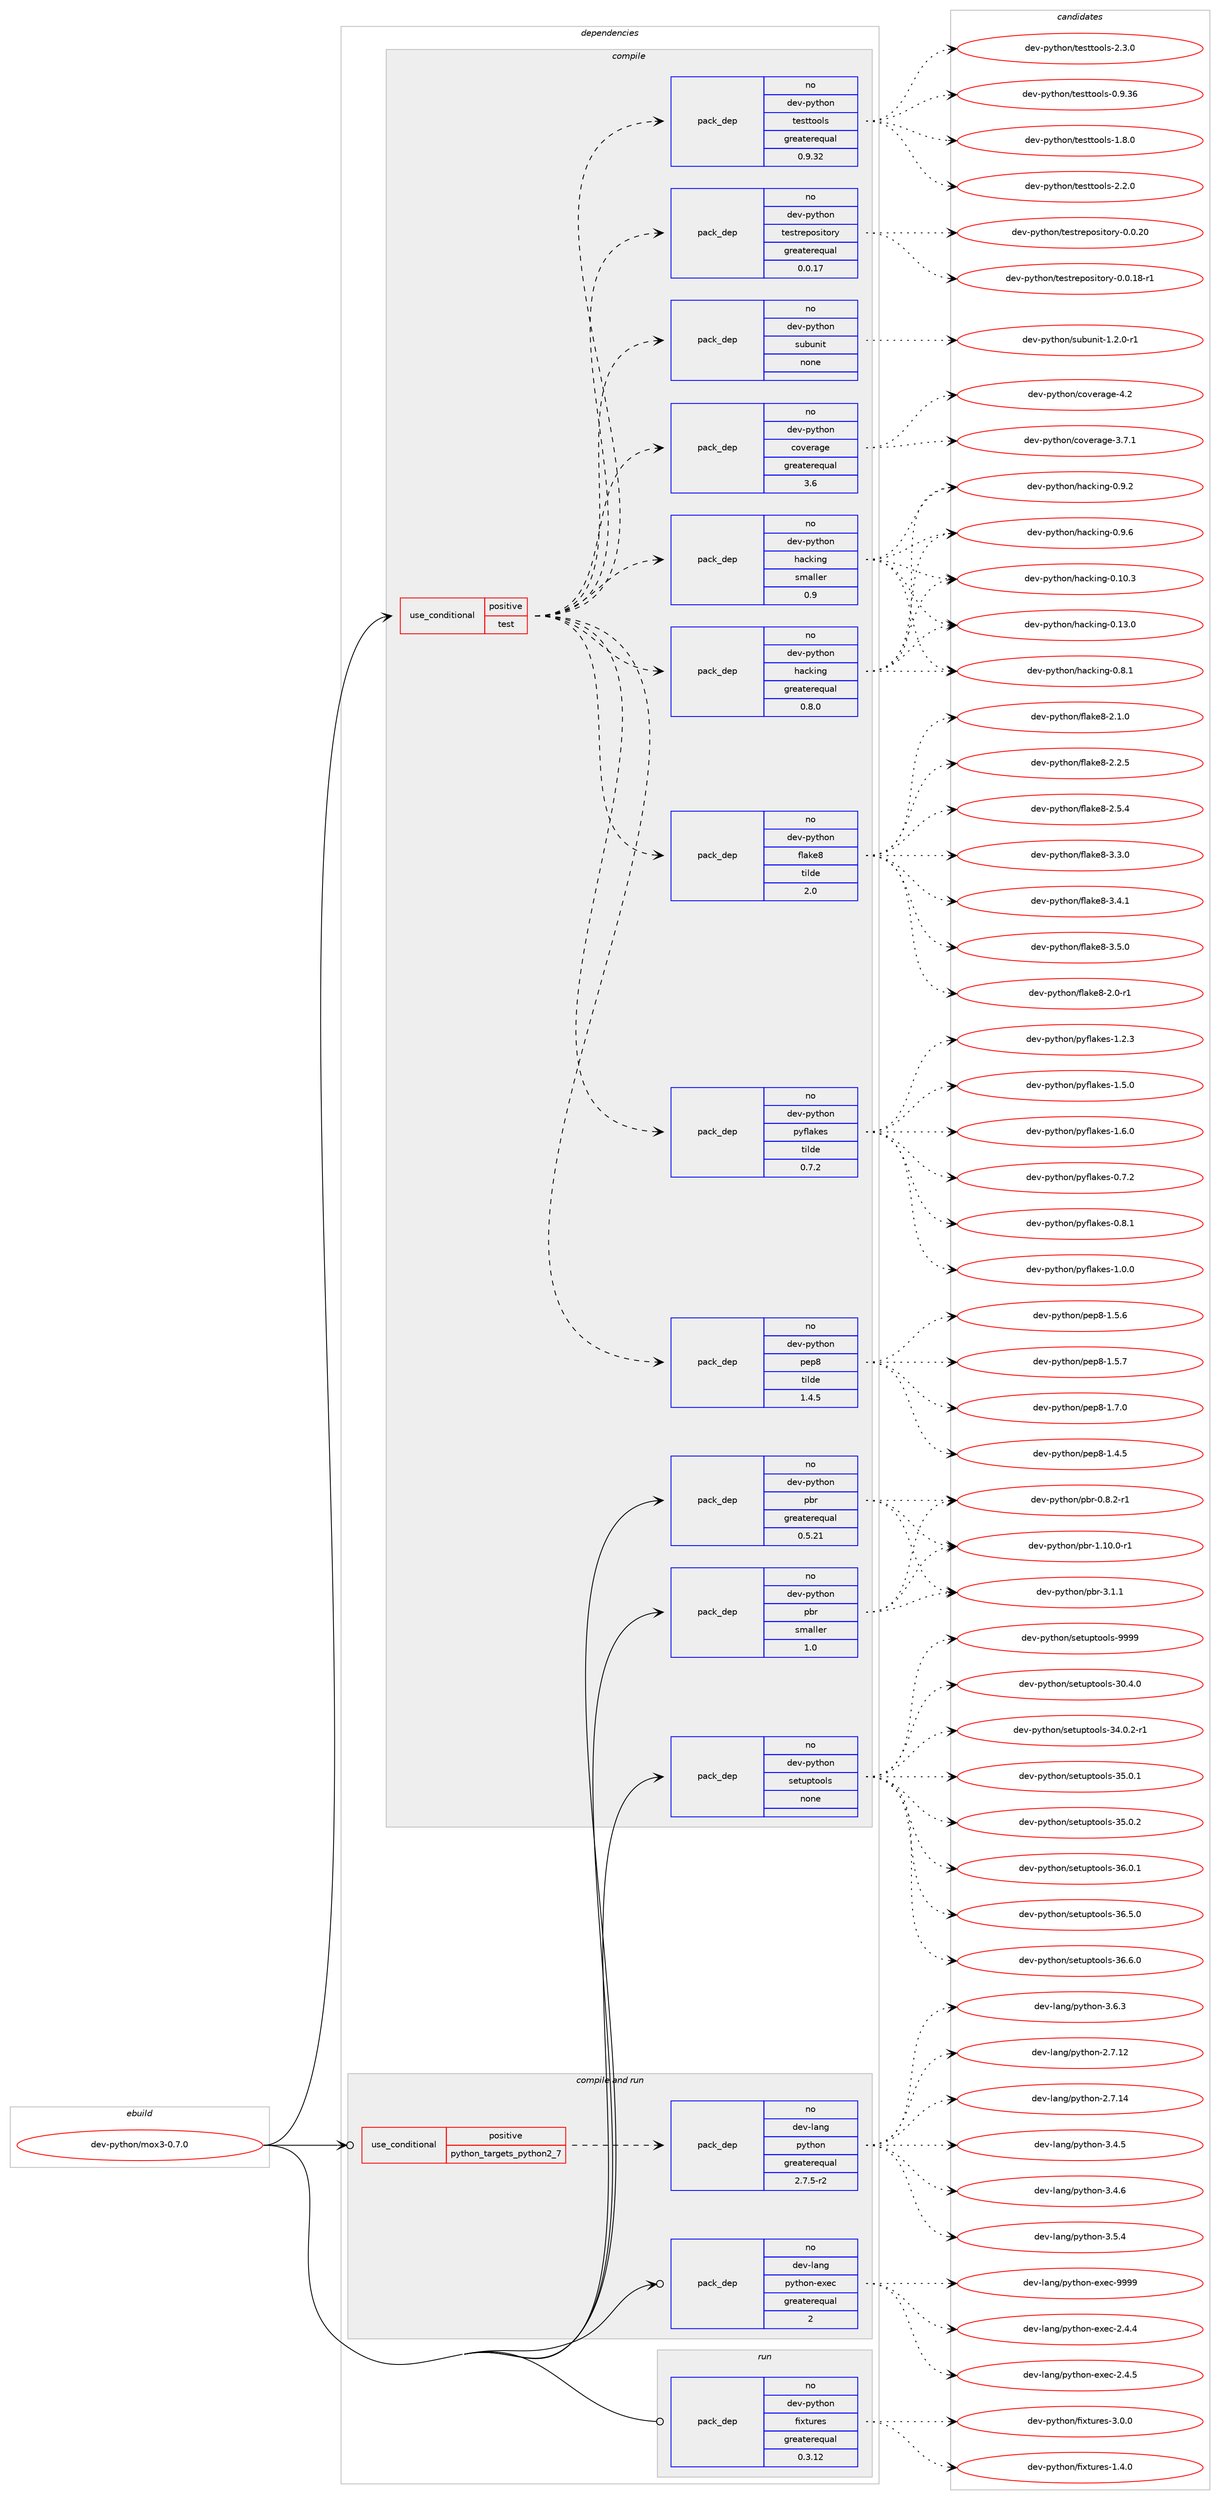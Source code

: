 digraph prolog {

# *************
# Graph options
# *************

newrank=true;
concentrate=true;
compound=true;
graph [rankdir=LR,fontname=Helvetica,fontsize=10,ranksep=1.5];#, ranksep=2.5, nodesep=0.2];
edge  [arrowhead=vee];
node  [fontname=Helvetica,fontsize=10];

# **********
# The ebuild
# **********

subgraph cluster_leftcol {
color=gray;
rank=same;
label=<<i>ebuild</i>>;
id [label="dev-python/mox3-0.7.0", color=red, width=4, href="../dev-python/mox3-0.7.0.svg"];
}

# ****************
# The dependencies
# ****************

subgraph cluster_midcol {
color=gray;
label=<<i>dependencies</i>>;
subgraph cluster_compile {
fillcolor="#eeeeee";
style=filled;
label=<<i>compile</i>>;
subgraph cond35676 {
dependency166802 [label=<<TABLE BORDER="0" CELLBORDER="1" CELLSPACING="0" CELLPADDING="4"><TR><TD ROWSPAN="3" CELLPADDING="10">use_conditional</TD></TR><TR><TD>positive</TD></TR><TR><TD>test</TD></TR></TABLE>>, shape=none, color=red];
subgraph pack127271 {
dependency166803 [label=<<TABLE BORDER="0" CELLBORDER="1" CELLSPACING="0" CELLPADDING="4" WIDTH="220"><TR><TD ROWSPAN="6" CELLPADDING="30">pack_dep</TD></TR><TR><TD WIDTH="110">no</TD></TR><TR><TD>dev-python</TD></TR><TR><TD>pep8</TD></TR><TR><TD>tilde</TD></TR><TR><TD>1.4.5</TD></TR></TABLE>>, shape=none, color=blue];
}
dependency166802:e -> dependency166803:w [weight=20,style="dashed",arrowhead="vee"];
subgraph pack127272 {
dependency166804 [label=<<TABLE BORDER="0" CELLBORDER="1" CELLSPACING="0" CELLPADDING="4" WIDTH="220"><TR><TD ROWSPAN="6" CELLPADDING="30">pack_dep</TD></TR><TR><TD WIDTH="110">no</TD></TR><TR><TD>dev-python</TD></TR><TR><TD>pyflakes</TD></TR><TR><TD>tilde</TD></TR><TR><TD>0.7.2</TD></TR></TABLE>>, shape=none, color=blue];
}
dependency166802:e -> dependency166804:w [weight=20,style="dashed",arrowhead="vee"];
subgraph pack127273 {
dependency166805 [label=<<TABLE BORDER="0" CELLBORDER="1" CELLSPACING="0" CELLPADDING="4" WIDTH="220"><TR><TD ROWSPAN="6" CELLPADDING="30">pack_dep</TD></TR><TR><TD WIDTH="110">no</TD></TR><TR><TD>dev-python</TD></TR><TR><TD>flake8</TD></TR><TR><TD>tilde</TD></TR><TR><TD>2.0</TD></TR></TABLE>>, shape=none, color=blue];
}
dependency166802:e -> dependency166805:w [weight=20,style="dashed",arrowhead="vee"];
subgraph pack127274 {
dependency166806 [label=<<TABLE BORDER="0" CELLBORDER="1" CELLSPACING="0" CELLPADDING="4" WIDTH="220"><TR><TD ROWSPAN="6" CELLPADDING="30">pack_dep</TD></TR><TR><TD WIDTH="110">no</TD></TR><TR><TD>dev-python</TD></TR><TR><TD>hacking</TD></TR><TR><TD>greaterequal</TD></TR><TR><TD>0.8.0</TD></TR></TABLE>>, shape=none, color=blue];
}
dependency166802:e -> dependency166806:w [weight=20,style="dashed",arrowhead="vee"];
subgraph pack127275 {
dependency166807 [label=<<TABLE BORDER="0" CELLBORDER="1" CELLSPACING="0" CELLPADDING="4" WIDTH="220"><TR><TD ROWSPAN="6" CELLPADDING="30">pack_dep</TD></TR><TR><TD WIDTH="110">no</TD></TR><TR><TD>dev-python</TD></TR><TR><TD>hacking</TD></TR><TR><TD>smaller</TD></TR><TR><TD>0.9</TD></TR></TABLE>>, shape=none, color=blue];
}
dependency166802:e -> dependency166807:w [weight=20,style="dashed",arrowhead="vee"];
subgraph pack127276 {
dependency166808 [label=<<TABLE BORDER="0" CELLBORDER="1" CELLSPACING="0" CELLPADDING="4" WIDTH="220"><TR><TD ROWSPAN="6" CELLPADDING="30">pack_dep</TD></TR><TR><TD WIDTH="110">no</TD></TR><TR><TD>dev-python</TD></TR><TR><TD>coverage</TD></TR><TR><TD>greaterequal</TD></TR><TR><TD>3.6</TD></TR></TABLE>>, shape=none, color=blue];
}
dependency166802:e -> dependency166808:w [weight=20,style="dashed",arrowhead="vee"];
subgraph pack127277 {
dependency166809 [label=<<TABLE BORDER="0" CELLBORDER="1" CELLSPACING="0" CELLPADDING="4" WIDTH="220"><TR><TD ROWSPAN="6" CELLPADDING="30">pack_dep</TD></TR><TR><TD WIDTH="110">no</TD></TR><TR><TD>dev-python</TD></TR><TR><TD>subunit</TD></TR><TR><TD>none</TD></TR><TR><TD></TD></TR></TABLE>>, shape=none, color=blue];
}
dependency166802:e -> dependency166809:w [weight=20,style="dashed",arrowhead="vee"];
subgraph pack127278 {
dependency166810 [label=<<TABLE BORDER="0" CELLBORDER="1" CELLSPACING="0" CELLPADDING="4" WIDTH="220"><TR><TD ROWSPAN="6" CELLPADDING="30">pack_dep</TD></TR><TR><TD WIDTH="110">no</TD></TR><TR><TD>dev-python</TD></TR><TR><TD>testrepository</TD></TR><TR><TD>greaterequal</TD></TR><TR><TD>0.0.17</TD></TR></TABLE>>, shape=none, color=blue];
}
dependency166802:e -> dependency166810:w [weight=20,style="dashed",arrowhead="vee"];
subgraph pack127279 {
dependency166811 [label=<<TABLE BORDER="0" CELLBORDER="1" CELLSPACING="0" CELLPADDING="4" WIDTH="220"><TR><TD ROWSPAN="6" CELLPADDING="30">pack_dep</TD></TR><TR><TD WIDTH="110">no</TD></TR><TR><TD>dev-python</TD></TR><TR><TD>testtools</TD></TR><TR><TD>greaterequal</TD></TR><TR><TD>0.9.32</TD></TR></TABLE>>, shape=none, color=blue];
}
dependency166802:e -> dependency166811:w [weight=20,style="dashed",arrowhead="vee"];
}
id:e -> dependency166802:w [weight=20,style="solid",arrowhead="vee"];
subgraph pack127280 {
dependency166812 [label=<<TABLE BORDER="0" CELLBORDER="1" CELLSPACING="0" CELLPADDING="4" WIDTH="220"><TR><TD ROWSPAN="6" CELLPADDING="30">pack_dep</TD></TR><TR><TD WIDTH="110">no</TD></TR><TR><TD>dev-python</TD></TR><TR><TD>pbr</TD></TR><TR><TD>greaterequal</TD></TR><TR><TD>0.5.21</TD></TR></TABLE>>, shape=none, color=blue];
}
id:e -> dependency166812:w [weight=20,style="solid",arrowhead="vee"];
subgraph pack127281 {
dependency166813 [label=<<TABLE BORDER="0" CELLBORDER="1" CELLSPACING="0" CELLPADDING="4" WIDTH="220"><TR><TD ROWSPAN="6" CELLPADDING="30">pack_dep</TD></TR><TR><TD WIDTH="110">no</TD></TR><TR><TD>dev-python</TD></TR><TR><TD>pbr</TD></TR><TR><TD>smaller</TD></TR><TR><TD>1.0</TD></TR></TABLE>>, shape=none, color=blue];
}
id:e -> dependency166813:w [weight=20,style="solid",arrowhead="vee"];
subgraph pack127282 {
dependency166814 [label=<<TABLE BORDER="0" CELLBORDER="1" CELLSPACING="0" CELLPADDING="4" WIDTH="220"><TR><TD ROWSPAN="6" CELLPADDING="30">pack_dep</TD></TR><TR><TD WIDTH="110">no</TD></TR><TR><TD>dev-python</TD></TR><TR><TD>setuptools</TD></TR><TR><TD>none</TD></TR><TR><TD></TD></TR></TABLE>>, shape=none, color=blue];
}
id:e -> dependency166814:w [weight=20,style="solid",arrowhead="vee"];
}
subgraph cluster_compileandrun {
fillcolor="#eeeeee";
style=filled;
label=<<i>compile and run</i>>;
subgraph cond35677 {
dependency166815 [label=<<TABLE BORDER="0" CELLBORDER="1" CELLSPACING="0" CELLPADDING="4"><TR><TD ROWSPAN="3" CELLPADDING="10">use_conditional</TD></TR><TR><TD>positive</TD></TR><TR><TD>python_targets_python2_7</TD></TR></TABLE>>, shape=none, color=red];
subgraph pack127283 {
dependency166816 [label=<<TABLE BORDER="0" CELLBORDER="1" CELLSPACING="0" CELLPADDING="4" WIDTH="220"><TR><TD ROWSPAN="6" CELLPADDING="30">pack_dep</TD></TR><TR><TD WIDTH="110">no</TD></TR><TR><TD>dev-lang</TD></TR><TR><TD>python</TD></TR><TR><TD>greaterequal</TD></TR><TR><TD>2.7.5-r2</TD></TR></TABLE>>, shape=none, color=blue];
}
dependency166815:e -> dependency166816:w [weight=20,style="dashed",arrowhead="vee"];
}
id:e -> dependency166815:w [weight=20,style="solid",arrowhead="odotvee"];
subgraph pack127284 {
dependency166817 [label=<<TABLE BORDER="0" CELLBORDER="1" CELLSPACING="0" CELLPADDING="4" WIDTH="220"><TR><TD ROWSPAN="6" CELLPADDING="30">pack_dep</TD></TR><TR><TD WIDTH="110">no</TD></TR><TR><TD>dev-lang</TD></TR><TR><TD>python-exec</TD></TR><TR><TD>greaterequal</TD></TR><TR><TD>2</TD></TR></TABLE>>, shape=none, color=blue];
}
id:e -> dependency166817:w [weight=20,style="solid",arrowhead="odotvee"];
}
subgraph cluster_run {
fillcolor="#eeeeee";
style=filled;
label=<<i>run</i>>;
subgraph pack127285 {
dependency166818 [label=<<TABLE BORDER="0" CELLBORDER="1" CELLSPACING="0" CELLPADDING="4" WIDTH="220"><TR><TD ROWSPAN="6" CELLPADDING="30">pack_dep</TD></TR><TR><TD WIDTH="110">no</TD></TR><TR><TD>dev-python</TD></TR><TR><TD>fixtures</TD></TR><TR><TD>greaterequal</TD></TR><TR><TD>0.3.12</TD></TR></TABLE>>, shape=none, color=blue];
}
id:e -> dependency166818:w [weight=20,style="solid",arrowhead="odot"];
}
}

# **************
# The candidates
# **************

subgraph cluster_choices {
rank=same;
color=gray;
label=<<i>candidates</i>>;

subgraph choice127271 {
color=black;
nodesep=1;
choice100101118451121211161041111104711210111256454946524653 [label="dev-python/pep8-1.4.5", color=red, width=4,href="../dev-python/pep8-1.4.5.svg"];
choice100101118451121211161041111104711210111256454946534654 [label="dev-python/pep8-1.5.6", color=red, width=4,href="../dev-python/pep8-1.5.6.svg"];
choice100101118451121211161041111104711210111256454946534655 [label="dev-python/pep8-1.5.7", color=red, width=4,href="../dev-python/pep8-1.5.7.svg"];
choice100101118451121211161041111104711210111256454946554648 [label="dev-python/pep8-1.7.0", color=red, width=4,href="../dev-python/pep8-1.7.0.svg"];
dependency166803:e -> choice100101118451121211161041111104711210111256454946524653:w [style=dotted,weight="100"];
dependency166803:e -> choice100101118451121211161041111104711210111256454946534654:w [style=dotted,weight="100"];
dependency166803:e -> choice100101118451121211161041111104711210111256454946534655:w [style=dotted,weight="100"];
dependency166803:e -> choice100101118451121211161041111104711210111256454946554648:w [style=dotted,weight="100"];
}
subgraph choice127272 {
color=black;
nodesep=1;
choice100101118451121211161041111104711212110210897107101115454846554650 [label="dev-python/pyflakes-0.7.2", color=red, width=4,href="../dev-python/pyflakes-0.7.2.svg"];
choice100101118451121211161041111104711212110210897107101115454846564649 [label="dev-python/pyflakes-0.8.1", color=red, width=4,href="../dev-python/pyflakes-0.8.1.svg"];
choice100101118451121211161041111104711212110210897107101115454946484648 [label="dev-python/pyflakes-1.0.0", color=red, width=4,href="../dev-python/pyflakes-1.0.0.svg"];
choice100101118451121211161041111104711212110210897107101115454946504651 [label="dev-python/pyflakes-1.2.3", color=red, width=4,href="../dev-python/pyflakes-1.2.3.svg"];
choice100101118451121211161041111104711212110210897107101115454946534648 [label="dev-python/pyflakes-1.5.0", color=red, width=4,href="../dev-python/pyflakes-1.5.0.svg"];
choice100101118451121211161041111104711212110210897107101115454946544648 [label="dev-python/pyflakes-1.6.0", color=red, width=4,href="../dev-python/pyflakes-1.6.0.svg"];
dependency166804:e -> choice100101118451121211161041111104711212110210897107101115454846554650:w [style=dotted,weight="100"];
dependency166804:e -> choice100101118451121211161041111104711212110210897107101115454846564649:w [style=dotted,weight="100"];
dependency166804:e -> choice100101118451121211161041111104711212110210897107101115454946484648:w [style=dotted,weight="100"];
dependency166804:e -> choice100101118451121211161041111104711212110210897107101115454946504651:w [style=dotted,weight="100"];
dependency166804:e -> choice100101118451121211161041111104711212110210897107101115454946534648:w [style=dotted,weight="100"];
dependency166804:e -> choice100101118451121211161041111104711212110210897107101115454946544648:w [style=dotted,weight="100"];
}
subgraph choice127273 {
color=black;
nodesep=1;
choice10010111845112121116104111110471021089710710156455046484511449 [label="dev-python/flake8-2.0-r1", color=red, width=4,href="../dev-python/flake8-2.0-r1.svg"];
choice10010111845112121116104111110471021089710710156455046494648 [label="dev-python/flake8-2.1.0", color=red, width=4,href="../dev-python/flake8-2.1.0.svg"];
choice10010111845112121116104111110471021089710710156455046504653 [label="dev-python/flake8-2.2.5", color=red, width=4,href="../dev-python/flake8-2.2.5.svg"];
choice10010111845112121116104111110471021089710710156455046534652 [label="dev-python/flake8-2.5.4", color=red, width=4,href="../dev-python/flake8-2.5.4.svg"];
choice10010111845112121116104111110471021089710710156455146514648 [label="dev-python/flake8-3.3.0", color=red, width=4,href="../dev-python/flake8-3.3.0.svg"];
choice10010111845112121116104111110471021089710710156455146524649 [label="dev-python/flake8-3.4.1", color=red, width=4,href="../dev-python/flake8-3.4.1.svg"];
choice10010111845112121116104111110471021089710710156455146534648 [label="dev-python/flake8-3.5.0", color=red, width=4,href="../dev-python/flake8-3.5.0.svg"];
dependency166805:e -> choice10010111845112121116104111110471021089710710156455046484511449:w [style=dotted,weight="100"];
dependency166805:e -> choice10010111845112121116104111110471021089710710156455046494648:w [style=dotted,weight="100"];
dependency166805:e -> choice10010111845112121116104111110471021089710710156455046504653:w [style=dotted,weight="100"];
dependency166805:e -> choice10010111845112121116104111110471021089710710156455046534652:w [style=dotted,weight="100"];
dependency166805:e -> choice10010111845112121116104111110471021089710710156455146514648:w [style=dotted,weight="100"];
dependency166805:e -> choice10010111845112121116104111110471021089710710156455146524649:w [style=dotted,weight="100"];
dependency166805:e -> choice10010111845112121116104111110471021089710710156455146534648:w [style=dotted,weight="100"];
}
subgraph choice127274 {
color=black;
nodesep=1;
choice1001011184511212111610411111047104979910710511010345484649484651 [label="dev-python/hacking-0.10.3", color=red, width=4,href="../dev-python/hacking-0.10.3.svg"];
choice1001011184511212111610411111047104979910710511010345484649514648 [label="dev-python/hacking-0.13.0", color=red, width=4,href="../dev-python/hacking-0.13.0.svg"];
choice10010111845112121116104111110471049799107105110103454846564649 [label="dev-python/hacking-0.8.1", color=red, width=4,href="../dev-python/hacking-0.8.1.svg"];
choice10010111845112121116104111110471049799107105110103454846574650 [label="dev-python/hacking-0.9.2", color=red, width=4,href="../dev-python/hacking-0.9.2.svg"];
choice10010111845112121116104111110471049799107105110103454846574654 [label="dev-python/hacking-0.9.6", color=red, width=4,href="../dev-python/hacking-0.9.6.svg"];
dependency166806:e -> choice1001011184511212111610411111047104979910710511010345484649484651:w [style=dotted,weight="100"];
dependency166806:e -> choice1001011184511212111610411111047104979910710511010345484649514648:w [style=dotted,weight="100"];
dependency166806:e -> choice10010111845112121116104111110471049799107105110103454846564649:w [style=dotted,weight="100"];
dependency166806:e -> choice10010111845112121116104111110471049799107105110103454846574650:w [style=dotted,weight="100"];
dependency166806:e -> choice10010111845112121116104111110471049799107105110103454846574654:w [style=dotted,weight="100"];
}
subgraph choice127275 {
color=black;
nodesep=1;
choice1001011184511212111610411111047104979910710511010345484649484651 [label="dev-python/hacking-0.10.3", color=red, width=4,href="../dev-python/hacking-0.10.3.svg"];
choice1001011184511212111610411111047104979910710511010345484649514648 [label="dev-python/hacking-0.13.0", color=red, width=4,href="../dev-python/hacking-0.13.0.svg"];
choice10010111845112121116104111110471049799107105110103454846564649 [label="dev-python/hacking-0.8.1", color=red, width=4,href="../dev-python/hacking-0.8.1.svg"];
choice10010111845112121116104111110471049799107105110103454846574650 [label="dev-python/hacking-0.9.2", color=red, width=4,href="../dev-python/hacking-0.9.2.svg"];
choice10010111845112121116104111110471049799107105110103454846574654 [label="dev-python/hacking-0.9.6", color=red, width=4,href="../dev-python/hacking-0.9.6.svg"];
dependency166807:e -> choice1001011184511212111610411111047104979910710511010345484649484651:w [style=dotted,weight="100"];
dependency166807:e -> choice1001011184511212111610411111047104979910710511010345484649514648:w [style=dotted,weight="100"];
dependency166807:e -> choice10010111845112121116104111110471049799107105110103454846564649:w [style=dotted,weight="100"];
dependency166807:e -> choice10010111845112121116104111110471049799107105110103454846574650:w [style=dotted,weight="100"];
dependency166807:e -> choice10010111845112121116104111110471049799107105110103454846574654:w [style=dotted,weight="100"];
}
subgraph choice127276 {
color=black;
nodesep=1;
choice10010111845112121116104111110479911111810111497103101455146554649 [label="dev-python/coverage-3.7.1", color=red, width=4,href="../dev-python/coverage-3.7.1.svg"];
choice1001011184511212111610411111047991111181011149710310145524650 [label="dev-python/coverage-4.2", color=red, width=4,href="../dev-python/coverage-4.2.svg"];
dependency166808:e -> choice10010111845112121116104111110479911111810111497103101455146554649:w [style=dotted,weight="100"];
dependency166808:e -> choice1001011184511212111610411111047991111181011149710310145524650:w [style=dotted,weight="100"];
}
subgraph choice127277 {
color=black;
nodesep=1;
choice1001011184511212111610411111047115117981171101051164549465046484511449 [label="dev-python/subunit-1.2.0-r1", color=red, width=4,href="../dev-python/subunit-1.2.0-r1.svg"];
dependency166809:e -> choice1001011184511212111610411111047115117981171101051164549465046484511449:w [style=dotted,weight="100"];
}
subgraph choice127278 {
color=black;
nodesep=1;
choice1001011184511212111610411111047116101115116114101112111115105116111114121454846484649564511449 [label="dev-python/testrepository-0.0.18-r1", color=red, width=4,href="../dev-python/testrepository-0.0.18-r1.svg"];
choice100101118451121211161041111104711610111511611410111211111510511611111412145484648465048 [label="dev-python/testrepository-0.0.20", color=red, width=4,href="../dev-python/testrepository-0.0.20.svg"];
dependency166810:e -> choice1001011184511212111610411111047116101115116114101112111115105116111114121454846484649564511449:w [style=dotted,weight="100"];
dependency166810:e -> choice100101118451121211161041111104711610111511611410111211111510511611111412145484648465048:w [style=dotted,weight="100"];
}
subgraph choice127279 {
color=black;
nodesep=1;
choice100101118451121211161041111104711610111511611611111110811545484657465154 [label="dev-python/testtools-0.9.36", color=red, width=4,href="../dev-python/testtools-0.9.36.svg"];
choice1001011184511212111610411111047116101115116116111111108115454946564648 [label="dev-python/testtools-1.8.0", color=red, width=4,href="../dev-python/testtools-1.8.0.svg"];
choice1001011184511212111610411111047116101115116116111111108115455046504648 [label="dev-python/testtools-2.2.0", color=red, width=4,href="../dev-python/testtools-2.2.0.svg"];
choice1001011184511212111610411111047116101115116116111111108115455046514648 [label="dev-python/testtools-2.3.0", color=red, width=4,href="../dev-python/testtools-2.3.0.svg"];
dependency166811:e -> choice100101118451121211161041111104711610111511611611111110811545484657465154:w [style=dotted,weight="100"];
dependency166811:e -> choice1001011184511212111610411111047116101115116116111111108115454946564648:w [style=dotted,weight="100"];
dependency166811:e -> choice1001011184511212111610411111047116101115116116111111108115455046504648:w [style=dotted,weight="100"];
dependency166811:e -> choice1001011184511212111610411111047116101115116116111111108115455046514648:w [style=dotted,weight="100"];
}
subgraph choice127280 {
color=black;
nodesep=1;
choice1001011184511212111610411111047112981144548465646504511449 [label="dev-python/pbr-0.8.2-r1", color=red, width=4,href="../dev-python/pbr-0.8.2-r1.svg"];
choice100101118451121211161041111104711298114454946494846484511449 [label="dev-python/pbr-1.10.0-r1", color=red, width=4,href="../dev-python/pbr-1.10.0-r1.svg"];
choice100101118451121211161041111104711298114455146494649 [label="dev-python/pbr-3.1.1", color=red, width=4,href="../dev-python/pbr-3.1.1.svg"];
dependency166812:e -> choice1001011184511212111610411111047112981144548465646504511449:w [style=dotted,weight="100"];
dependency166812:e -> choice100101118451121211161041111104711298114454946494846484511449:w [style=dotted,weight="100"];
dependency166812:e -> choice100101118451121211161041111104711298114455146494649:w [style=dotted,weight="100"];
}
subgraph choice127281 {
color=black;
nodesep=1;
choice1001011184511212111610411111047112981144548465646504511449 [label="dev-python/pbr-0.8.2-r1", color=red, width=4,href="../dev-python/pbr-0.8.2-r1.svg"];
choice100101118451121211161041111104711298114454946494846484511449 [label="dev-python/pbr-1.10.0-r1", color=red, width=4,href="../dev-python/pbr-1.10.0-r1.svg"];
choice100101118451121211161041111104711298114455146494649 [label="dev-python/pbr-3.1.1", color=red, width=4,href="../dev-python/pbr-3.1.1.svg"];
dependency166813:e -> choice1001011184511212111610411111047112981144548465646504511449:w [style=dotted,weight="100"];
dependency166813:e -> choice100101118451121211161041111104711298114454946494846484511449:w [style=dotted,weight="100"];
dependency166813:e -> choice100101118451121211161041111104711298114455146494649:w [style=dotted,weight="100"];
}
subgraph choice127282 {
color=black;
nodesep=1;
choice100101118451121211161041111104711510111611711211611111110811545514846524648 [label="dev-python/setuptools-30.4.0", color=red, width=4,href="../dev-python/setuptools-30.4.0.svg"];
choice1001011184511212111610411111047115101116117112116111111108115455152464846504511449 [label="dev-python/setuptools-34.0.2-r1", color=red, width=4,href="../dev-python/setuptools-34.0.2-r1.svg"];
choice100101118451121211161041111104711510111611711211611111110811545515346484649 [label="dev-python/setuptools-35.0.1", color=red, width=4,href="../dev-python/setuptools-35.0.1.svg"];
choice100101118451121211161041111104711510111611711211611111110811545515346484650 [label="dev-python/setuptools-35.0.2", color=red, width=4,href="../dev-python/setuptools-35.0.2.svg"];
choice100101118451121211161041111104711510111611711211611111110811545515446484649 [label="dev-python/setuptools-36.0.1", color=red, width=4,href="../dev-python/setuptools-36.0.1.svg"];
choice100101118451121211161041111104711510111611711211611111110811545515446534648 [label="dev-python/setuptools-36.5.0", color=red, width=4,href="../dev-python/setuptools-36.5.0.svg"];
choice100101118451121211161041111104711510111611711211611111110811545515446544648 [label="dev-python/setuptools-36.6.0", color=red, width=4,href="../dev-python/setuptools-36.6.0.svg"];
choice10010111845112121116104111110471151011161171121161111111081154557575757 [label="dev-python/setuptools-9999", color=red, width=4,href="../dev-python/setuptools-9999.svg"];
dependency166814:e -> choice100101118451121211161041111104711510111611711211611111110811545514846524648:w [style=dotted,weight="100"];
dependency166814:e -> choice1001011184511212111610411111047115101116117112116111111108115455152464846504511449:w [style=dotted,weight="100"];
dependency166814:e -> choice100101118451121211161041111104711510111611711211611111110811545515346484649:w [style=dotted,weight="100"];
dependency166814:e -> choice100101118451121211161041111104711510111611711211611111110811545515346484650:w [style=dotted,weight="100"];
dependency166814:e -> choice100101118451121211161041111104711510111611711211611111110811545515446484649:w [style=dotted,weight="100"];
dependency166814:e -> choice100101118451121211161041111104711510111611711211611111110811545515446534648:w [style=dotted,weight="100"];
dependency166814:e -> choice100101118451121211161041111104711510111611711211611111110811545515446544648:w [style=dotted,weight="100"];
dependency166814:e -> choice10010111845112121116104111110471151011161171121161111111081154557575757:w [style=dotted,weight="100"];
}
subgraph choice127283 {
color=black;
nodesep=1;
choice10010111845108971101034711212111610411111045504655464950 [label="dev-lang/python-2.7.12", color=red, width=4,href="../dev-lang/python-2.7.12.svg"];
choice10010111845108971101034711212111610411111045504655464952 [label="dev-lang/python-2.7.14", color=red, width=4,href="../dev-lang/python-2.7.14.svg"];
choice100101118451089711010347112121116104111110455146524653 [label="dev-lang/python-3.4.5", color=red, width=4,href="../dev-lang/python-3.4.5.svg"];
choice100101118451089711010347112121116104111110455146524654 [label="dev-lang/python-3.4.6", color=red, width=4,href="../dev-lang/python-3.4.6.svg"];
choice100101118451089711010347112121116104111110455146534652 [label="dev-lang/python-3.5.4", color=red, width=4,href="../dev-lang/python-3.5.4.svg"];
choice100101118451089711010347112121116104111110455146544651 [label="dev-lang/python-3.6.3", color=red, width=4,href="../dev-lang/python-3.6.3.svg"];
dependency166816:e -> choice10010111845108971101034711212111610411111045504655464950:w [style=dotted,weight="100"];
dependency166816:e -> choice10010111845108971101034711212111610411111045504655464952:w [style=dotted,weight="100"];
dependency166816:e -> choice100101118451089711010347112121116104111110455146524653:w [style=dotted,weight="100"];
dependency166816:e -> choice100101118451089711010347112121116104111110455146524654:w [style=dotted,weight="100"];
dependency166816:e -> choice100101118451089711010347112121116104111110455146534652:w [style=dotted,weight="100"];
dependency166816:e -> choice100101118451089711010347112121116104111110455146544651:w [style=dotted,weight="100"];
}
subgraph choice127284 {
color=black;
nodesep=1;
choice1001011184510897110103471121211161041111104510112010199455046524652 [label="dev-lang/python-exec-2.4.4", color=red, width=4,href="../dev-lang/python-exec-2.4.4.svg"];
choice1001011184510897110103471121211161041111104510112010199455046524653 [label="dev-lang/python-exec-2.4.5", color=red, width=4,href="../dev-lang/python-exec-2.4.5.svg"];
choice10010111845108971101034711212111610411111045101120101994557575757 [label="dev-lang/python-exec-9999", color=red, width=4,href="../dev-lang/python-exec-9999.svg"];
dependency166817:e -> choice1001011184510897110103471121211161041111104510112010199455046524652:w [style=dotted,weight="100"];
dependency166817:e -> choice1001011184510897110103471121211161041111104510112010199455046524653:w [style=dotted,weight="100"];
dependency166817:e -> choice10010111845108971101034711212111610411111045101120101994557575757:w [style=dotted,weight="100"];
}
subgraph choice127285 {
color=black;
nodesep=1;
choice1001011184511212111610411111047102105120116117114101115454946524648 [label="dev-python/fixtures-1.4.0", color=red, width=4,href="../dev-python/fixtures-1.4.0.svg"];
choice1001011184511212111610411111047102105120116117114101115455146484648 [label="dev-python/fixtures-3.0.0", color=red, width=4,href="../dev-python/fixtures-3.0.0.svg"];
dependency166818:e -> choice1001011184511212111610411111047102105120116117114101115454946524648:w [style=dotted,weight="100"];
dependency166818:e -> choice1001011184511212111610411111047102105120116117114101115455146484648:w [style=dotted,weight="100"];
}
}

}
